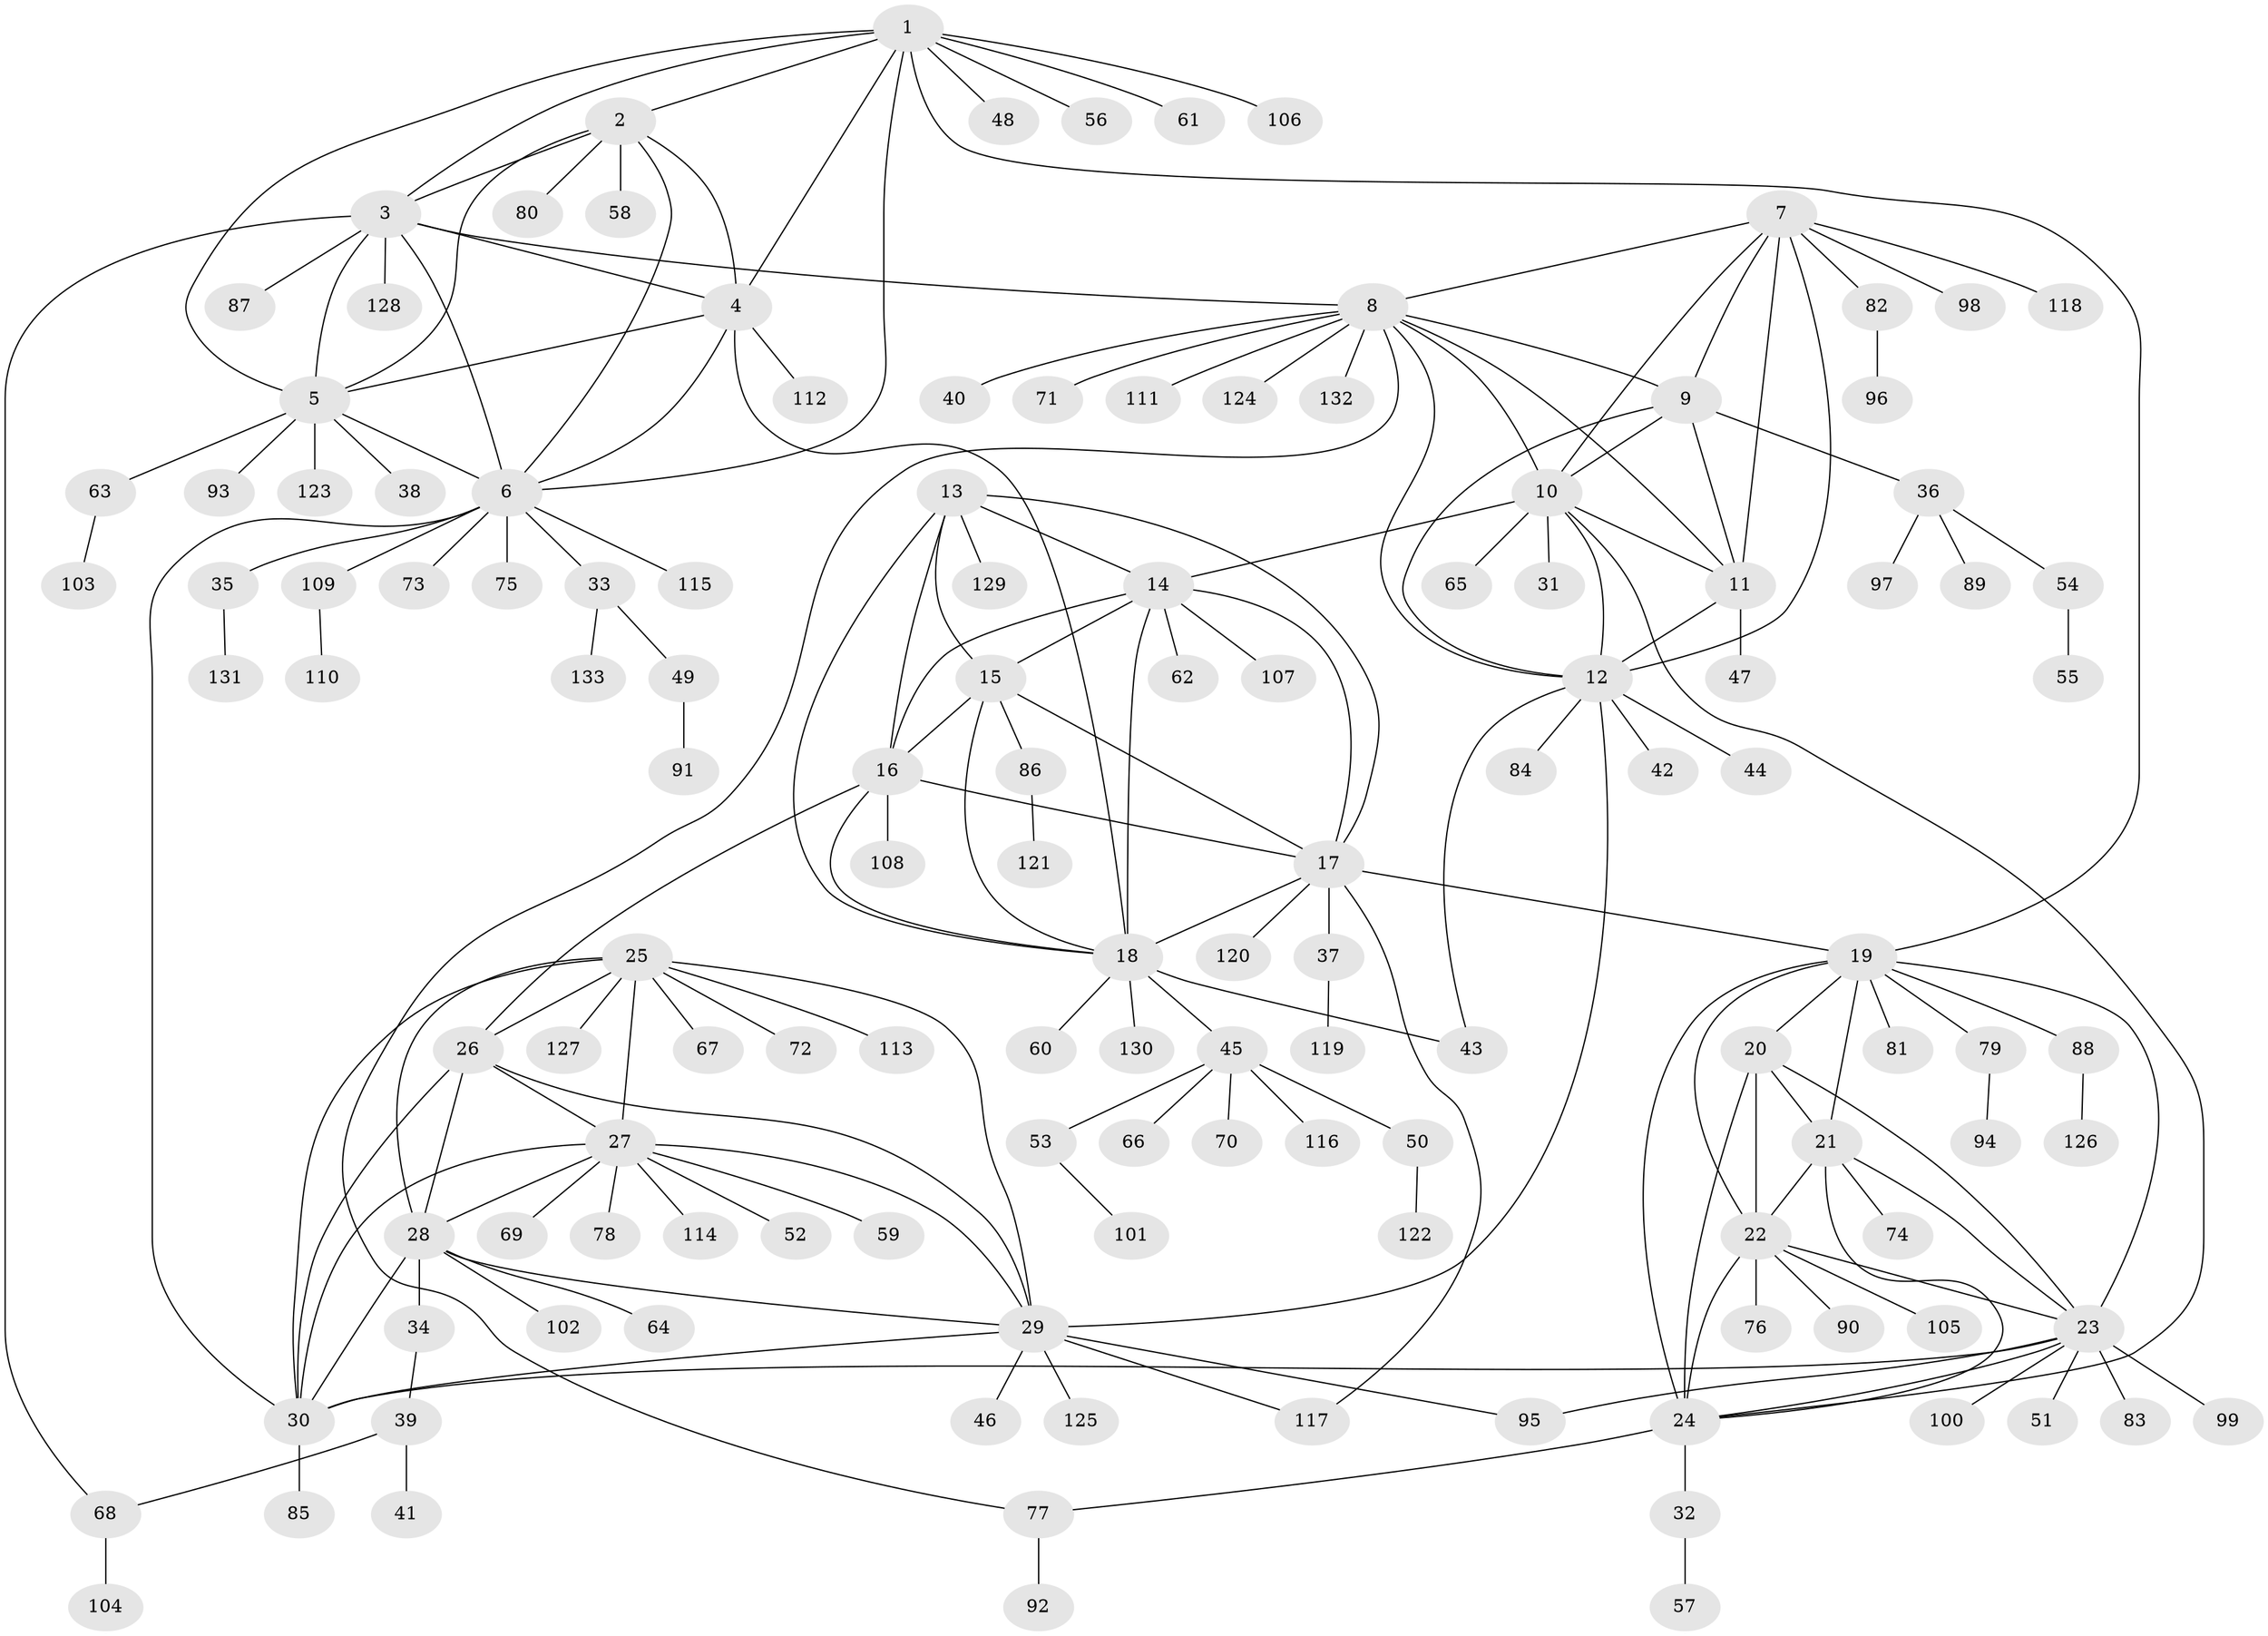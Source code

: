 // Generated by graph-tools (version 1.1) at 2025/11/02/27/25 16:11:35]
// undirected, 133 vertices, 193 edges
graph export_dot {
graph [start="1"]
  node [color=gray90,style=filled];
  1;
  2;
  3;
  4;
  5;
  6;
  7;
  8;
  9;
  10;
  11;
  12;
  13;
  14;
  15;
  16;
  17;
  18;
  19;
  20;
  21;
  22;
  23;
  24;
  25;
  26;
  27;
  28;
  29;
  30;
  31;
  32;
  33;
  34;
  35;
  36;
  37;
  38;
  39;
  40;
  41;
  42;
  43;
  44;
  45;
  46;
  47;
  48;
  49;
  50;
  51;
  52;
  53;
  54;
  55;
  56;
  57;
  58;
  59;
  60;
  61;
  62;
  63;
  64;
  65;
  66;
  67;
  68;
  69;
  70;
  71;
  72;
  73;
  74;
  75;
  76;
  77;
  78;
  79;
  80;
  81;
  82;
  83;
  84;
  85;
  86;
  87;
  88;
  89;
  90;
  91;
  92;
  93;
  94;
  95;
  96;
  97;
  98;
  99;
  100;
  101;
  102;
  103;
  104;
  105;
  106;
  107;
  108;
  109;
  110;
  111;
  112;
  113;
  114;
  115;
  116;
  117;
  118;
  119;
  120;
  121;
  122;
  123;
  124;
  125;
  126;
  127;
  128;
  129;
  130;
  131;
  132;
  133;
  1 -- 2;
  1 -- 3;
  1 -- 4;
  1 -- 5;
  1 -- 6;
  1 -- 19;
  1 -- 48;
  1 -- 56;
  1 -- 61;
  1 -- 106;
  2 -- 3;
  2 -- 4;
  2 -- 5;
  2 -- 6;
  2 -- 58;
  2 -- 80;
  3 -- 4;
  3 -- 5;
  3 -- 6;
  3 -- 8;
  3 -- 68;
  3 -- 87;
  3 -- 128;
  4 -- 5;
  4 -- 6;
  4 -- 18;
  4 -- 112;
  5 -- 6;
  5 -- 38;
  5 -- 63;
  5 -- 93;
  5 -- 123;
  6 -- 30;
  6 -- 33;
  6 -- 35;
  6 -- 73;
  6 -- 75;
  6 -- 109;
  6 -- 115;
  7 -- 8;
  7 -- 9;
  7 -- 10;
  7 -- 11;
  7 -- 12;
  7 -- 82;
  7 -- 98;
  7 -- 118;
  8 -- 9;
  8 -- 10;
  8 -- 11;
  8 -- 12;
  8 -- 40;
  8 -- 71;
  8 -- 77;
  8 -- 111;
  8 -- 124;
  8 -- 132;
  9 -- 10;
  9 -- 11;
  9 -- 12;
  9 -- 36;
  10 -- 11;
  10 -- 12;
  10 -- 14;
  10 -- 24;
  10 -- 31;
  10 -- 65;
  11 -- 12;
  11 -- 47;
  12 -- 29;
  12 -- 42;
  12 -- 43;
  12 -- 44;
  12 -- 84;
  13 -- 14;
  13 -- 15;
  13 -- 16;
  13 -- 17;
  13 -- 18;
  13 -- 129;
  14 -- 15;
  14 -- 16;
  14 -- 17;
  14 -- 18;
  14 -- 62;
  14 -- 107;
  15 -- 16;
  15 -- 17;
  15 -- 18;
  15 -- 86;
  16 -- 17;
  16 -- 18;
  16 -- 26;
  16 -- 108;
  17 -- 18;
  17 -- 19;
  17 -- 37;
  17 -- 117;
  17 -- 120;
  18 -- 43;
  18 -- 45;
  18 -- 60;
  18 -- 130;
  19 -- 20;
  19 -- 21;
  19 -- 22;
  19 -- 23;
  19 -- 24;
  19 -- 79;
  19 -- 81;
  19 -- 88;
  20 -- 21;
  20 -- 22;
  20 -- 23;
  20 -- 24;
  21 -- 22;
  21 -- 23;
  21 -- 24;
  21 -- 74;
  22 -- 23;
  22 -- 24;
  22 -- 76;
  22 -- 90;
  22 -- 105;
  23 -- 24;
  23 -- 30;
  23 -- 51;
  23 -- 83;
  23 -- 95;
  23 -- 99;
  23 -- 100;
  24 -- 32;
  24 -- 77;
  25 -- 26;
  25 -- 27;
  25 -- 28;
  25 -- 29;
  25 -- 30;
  25 -- 67;
  25 -- 72;
  25 -- 113;
  25 -- 127;
  26 -- 27;
  26 -- 28;
  26 -- 29;
  26 -- 30;
  27 -- 28;
  27 -- 29;
  27 -- 30;
  27 -- 52;
  27 -- 59;
  27 -- 69;
  27 -- 78;
  27 -- 114;
  28 -- 29;
  28 -- 30;
  28 -- 34;
  28 -- 64;
  28 -- 102;
  29 -- 30;
  29 -- 46;
  29 -- 95;
  29 -- 117;
  29 -- 125;
  30 -- 85;
  32 -- 57;
  33 -- 49;
  33 -- 133;
  34 -- 39;
  35 -- 131;
  36 -- 54;
  36 -- 89;
  36 -- 97;
  37 -- 119;
  39 -- 41;
  39 -- 68;
  45 -- 50;
  45 -- 53;
  45 -- 66;
  45 -- 70;
  45 -- 116;
  49 -- 91;
  50 -- 122;
  53 -- 101;
  54 -- 55;
  63 -- 103;
  68 -- 104;
  77 -- 92;
  79 -- 94;
  82 -- 96;
  86 -- 121;
  88 -- 126;
  109 -- 110;
}
